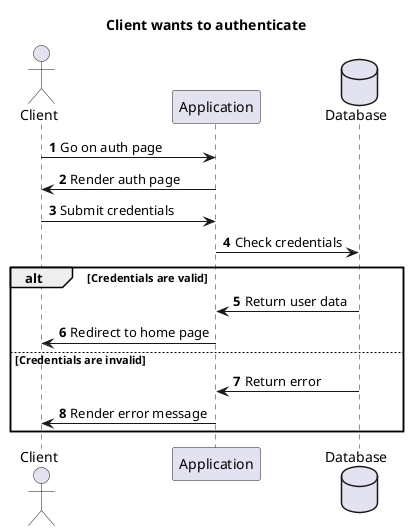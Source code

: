 @startuml
autonumber
title       Client wants to authenticate
actor       Client
participant Application
database    Database

Client -> Application: Go on auth page
Application -> Client: Render auth page
Client -> Application: Submit credentials
Application -> Database: Check credentials
alt Credentials are valid
    Database -> Application: Return user data
    Application -> Client: Redirect to home page
else Credentials are invalid
    Database -> Application: Return error
    Application -> Client: Render error message
end

@enduml
